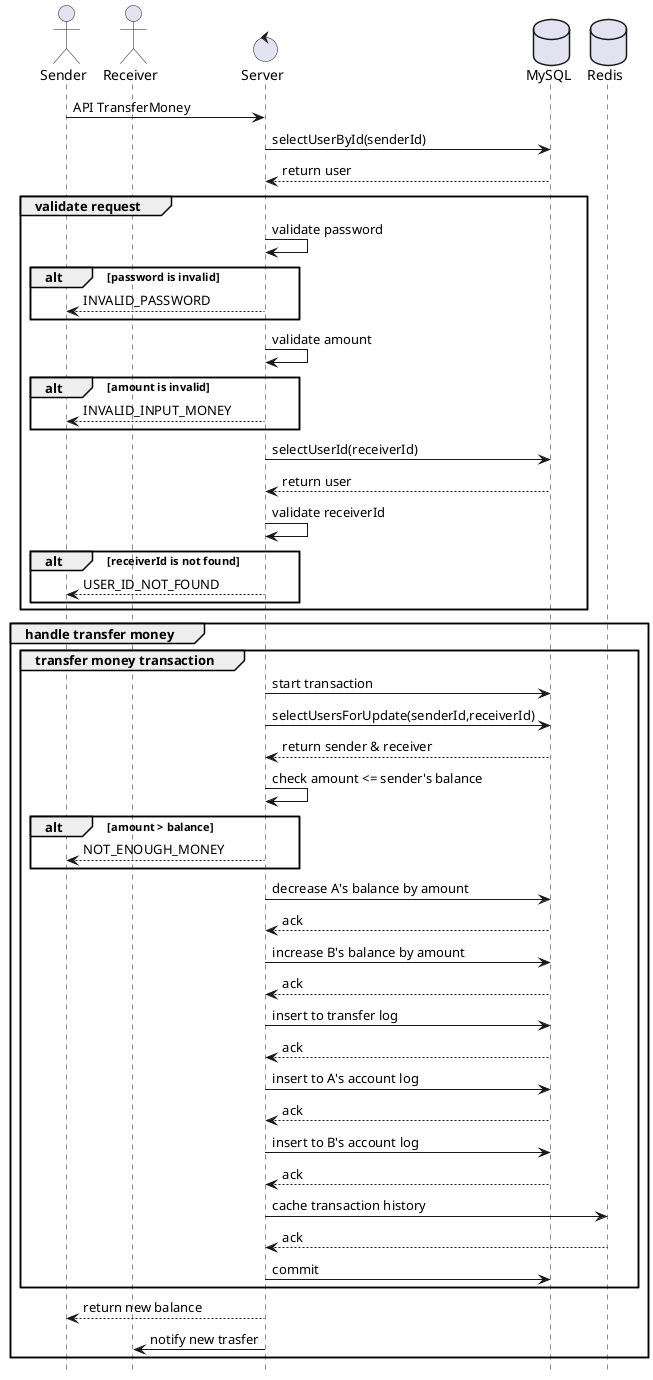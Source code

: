 @startuml transfer-money
hide footbox
actor "Sender"
actor "Receiver"
control "Server"
database "MySQL"
database "Redis"
"Sender" -> "Server": API TransferMoney
"Server" -> "MySQL": selectUserById(senderId)
"MySQL" --> "Server": return user

group validate request
"Server" -> "Server": validate password
  alt password is invalid
  "Server" --> "Sender": INVALID_PASSWORD
  end
  "Server" -> "Server": validate amount
  alt amount is invalid
  "Server" --> "Sender": INVALID_INPUT_MONEY
  end
  "Server" -> "MySQL": selectUserId(receiverId)
  "MySQL" --> "Server": return user
  "Server" -> "Server": validate receiverId
  alt receiverId is not found
  "Server" --> "Sender": USER_ID_NOT_FOUND
  end
end

group handle transfer money
  group transfer money transaction
    "Server" -> "MySQL": start transaction
    "Server" -> "MySQL": selectUsersForUpdate(senderId,receiverId)
    "MySQL" --> "Server": return sender & receiver
    "Server" -> "Server" : check amount <= sender's balance
    alt  amount > balance
    "Server" --> "Sender": NOT_ENOUGH_MONEY
    end
    "Server" -> "MySQL" : decrease A's balance by amount
    "MySQL" --> "Server": ack
    "Server" -> "MySQL" : increase B's balance by amount
    "MySQL" --> "Server": ack
    "Server" -> "MySQL" : insert to transfer log
    "MySQL" --> "Server": ack
    "Server" -> "MySQL" : insert to A's account log
    "MySQL" --> "Server": ack
    "Server" -> "MySQL" : insert to B's account log
    "MySQL" --> "Server": ack
    "Server" -> "Redis": cache transaction history
    "Redis" --> "Server": ack
    "Server" -> "MySQL" : commit
    end
    "Server" --> "Sender": return new balance
    "Server" -> "Receiver" : notify new trasfer
end
@enduml